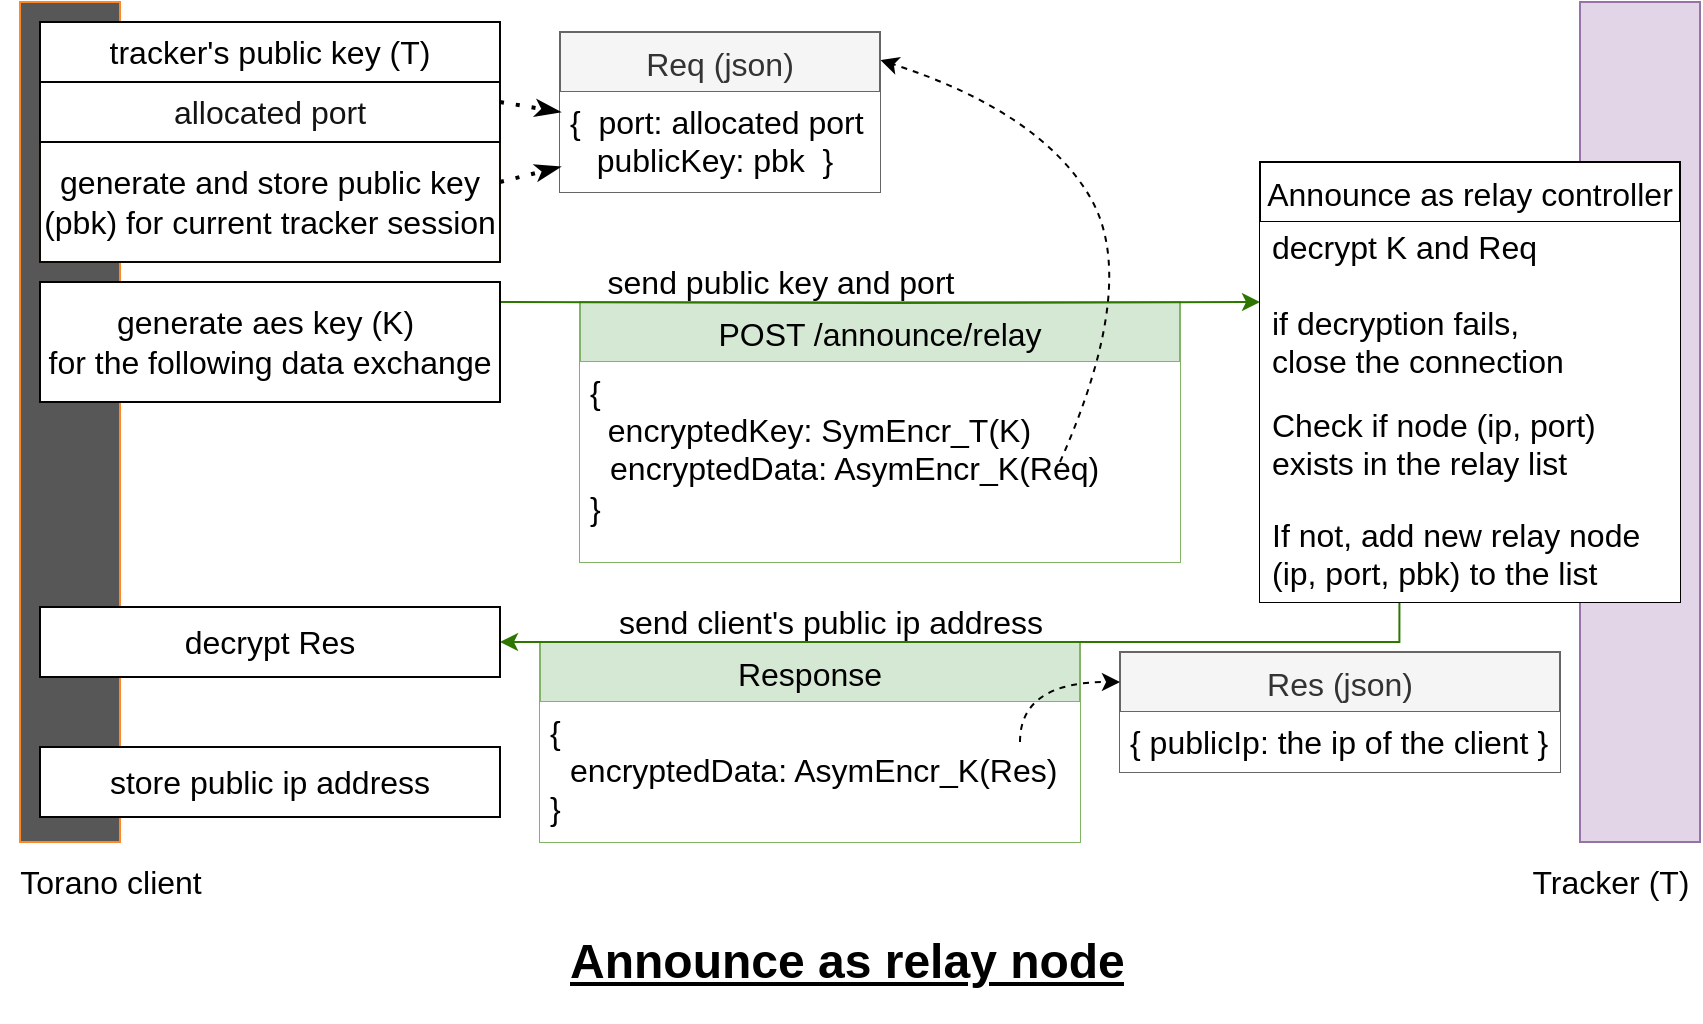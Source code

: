 <mxfile version="19.0.3" type="device"><diagram id="BzUFFizU8-wW_hmCJIyQ" name="Page-1"><mxGraphModel dx="1361" dy="903" grid="1" gridSize="10" guides="1" tooltips="1" connect="1" arrows="1" fold="1" page="1" pageScale="1" pageWidth="850" pageHeight="1100" math="0" shadow="0"><root><mxCell id="0"/><mxCell id="1" parent="0"/><mxCell id="PHUq9M7F-iocGRsVr-AD-105" value="Response" style="swimlane;fontStyle=0;childLayout=stackLayout;horizontal=1;startSize=30;horizontalStack=0;resizeParent=1;resizeParentMax=0;resizeLast=0;collapsible=1;marginBottom=0;rounded=0;fontSize=16;strokeColor=#82b366;fillColor=#d5e8d4;" parent="1" vertex="1"><mxGeometry x="270" y="330" width="270" height="100" as="geometry"/></mxCell><mxCell id="PHUq9M7F-iocGRsVr-AD-106" value="&lt;h1&gt;&lt;/h1&gt;&lt;span style=&quot;font-size: 16px;&quot;&gt;{&lt;/span&gt;&lt;span style=&quot;font-size: 16px;&quot;&gt;&lt;br&gt;&lt;/span&gt;&amp;nbsp; &amp;nbsp;&lt;span style=&quot;font-size: 16px;&quot;&gt;encryptedData: AsymEncr_K&lt;/span&gt;&lt;span style=&quot;font-size: 16px;&quot;&gt;(Res)&lt;/span&gt;&lt;br style=&quot;padding: 0px; margin: 0px; font-size: 16px;&quot;&gt;&lt;span style=&quot;font-size: 16px;&quot;&gt;}&lt;/span&gt;&lt;span style=&quot;background-color: initial;&quot;&gt;&lt;br&gt;&lt;/span&gt;" style="text;html=1;strokeColor=none;fillColor=default;spacing=5;spacingTop=-20;whiteSpace=wrap;overflow=hidden;rounded=0;" parent="PHUq9M7F-iocGRsVr-AD-105" vertex="1"><mxGeometry y="30" width="270" height="70" as="geometry"/></mxCell><mxCell id="PHUq9M7F-iocGRsVr-AD-80" value="POST /announce/relay" style="swimlane;fontStyle=0;childLayout=stackLayout;horizontal=1;startSize=30;horizontalStack=0;resizeParent=1;resizeParentMax=0;resizeLast=0;collapsible=1;marginBottom=0;rounded=0;fontSize=16;strokeColor=#82b366;fillColor=#d5e8d4;" parent="1" vertex="1"><mxGeometry x="290" y="160" width="300" height="130" as="geometry"/></mxCell><mxCell id="PHUq9M7F-iocGRsVr-AD-90" value="&lt;h1&gt;&lt;/h1&gt;&lt;span style=&quot;font-size: 16px;&quot;&gt;{&lt;/span&gt;&lt;br style=&quot;padding: 0px; margin: 0px; font-size: 16px;&quot;&gt;&lt;span style=&quot;font-size: 16px;&quot;&gt;&amp;nbsp; encryptedKey: SymEncr_&lt;/span&gt;&lt;span style=&quot;font-size: 16px;&quot;&gt;T&lt;/span&gt;&lt;span style=&quot;font-size: 16px;&quot;&gt;(K)&lt;br&gt;&lt;/span&gt;&amp;nbsp; &amp;nbsp;&lt;span style=&quot;font-size: 16px;&quot;&gt;encryptedData: AsymEncr_K&lt;/span&gt;&lt;span style=&quot;font-size: 16px;&quot;&gt;(Req)&lt;/span&gt;&lt;br style=&quot;padding: 0px; margin: 0px; font-size: 16px;&quot;&gt;&lt;span style=&quot;font-size: 16px;&quot;&gt;}&lt;/span&gt;&lt;span style=&quot;background-color: initial;&quot;&gt;&lt;br&gt;&lt;/span&gt;" style="text;html=1;strokeColor=none;fillColor=default;spacing=5;spacingTop=-20;whiteSpace=wrap;overflow=hidden;rounded=0;" parent="PHUq9M7F-iocGRsVr-AD-80" vertex="1"><mxGeometry y="30" width="300" height="100" as="geometry"/></mxCell><mxCell id="PHUq9M7F-iocGRsVr-AD-2" value="&lt;h1&gt;&lt;u&gt;Announce as relay node&lt;/u&gt;&lt;/h1&gt;&lt;span style=&quot;background-color: initial;&quot;&gt;&lt;br&gt;&lt;/span&gt;" style="text;html=1;strokeColor=none;fillColor=none;spacing=5;spacingTop=-20;whiteSpace=wrap;overflow=hidden;rounded=0;" parent="1" vertex="1"><mxGeometry x="280" y="470" width="290" height="50" as="geometry"/></mxCell><mxCell id="PHUq9M7F-iocGRsVr-AD-3" value="" style="rounded=0;whiteSpace=wrap;html=1;fillColor=#575757;gradientColor=none;strokeColor=#FF8826;" parent="1" vertex="1"><mxGeometry x="10" y="10" width="50" height="420" as="geometry"/></mxCell><mxCell id="PHUq9M7F-iocGRsVr-AD-5" value="" style="rounded=0;whiteSpace=wrap;html=1;fillColor=#e1d5e7;strokeColor=#9673a6;" parent="1" vertex="1"><mxGeometry x="790" y="10" width="60" height="420" as="geometry"/></mxCell><mxCell id="PHUq9M7F-iocGRsVr-AD-6" value="&lt;font style=&quot;font-size: 16px;&quot;&gt;Tracker (T)&lt;br&gt;&lt;/font&gt;" style="text;html=1;align=center;verticalAlign=middle;resizable=0;points=[];autosize=1;strokeColor=none;fillColor=none;" parent="1" vertex="1"><mxGeometry x="760" y="440" width="90" height="20" as="geometry"/></mxCell><mxCell id="PHUq9M7F-iocGRsVr-AD-9" value="&lt;font style=&quot;font-size: 16px;&quot;&gt;tracker's public key (T)&lt;br&gt;&lt;/font&gt;" style="rounded=0;whiteSpace=wrap;html=1;fillColor=default;strokeColor=#050301;" parent="1" vertex="1"><mxGeometry x="20" y="20" width="230" height="30" as="geometry"/></mxCell><mxCell id="PHUq9M7F-iocGRsVr-AD-13" style="edgeStyle=orthogonalEdgeStyle;rounded=0;orthogonalLoop=1;jettySize=auto;html=1;exitX=1;exitY=0.5;exitDx=0;exitDy=0;fontSize=16;fontColor=#000000;fillColor=#60a917;strokeColor=#2D7600;entryX=0;entryY=0.5;entryDx=0;entryDy=0;" parent="1" target="PHUq9M7F-iocGRsVr-AD-93" edge="1"><mxGeometry relative="1" as="geometry"><mxPoint x="250" y="160" as="sourcePoint"/><mxPoint x="580" y="160" as="targetPoint"/><Array as="points"/></mxGeometry></mxCell><mxCell id="PHUq9M7F-iocGRsVr-AD-14" style="edgeStyle=orthogonalEdgeStyle;rounded=0;orthogonalLoop=1;jettySize=auto;html=1;entryX=1;entryY=0.5;entryDx=0;entryDy=0;fontSize=16;fontColor=#F48224;fillColor=#60a917;strokeColor=#2D7600;exitX=0.332;exitY=0.98;exitDx=0;exitDy=0;exitPerimeter=0;" parent="1" source="PHUq9M7F-iocGRsVr-AD-20" target="PHUq9M7F-iocGRsVr-AD-26" edge="1"><mxGeometry relative="1" as="geometry"><mxPoint x="760" y="348" as="sourcePoint"/><mxPoint x="251.0" y="347.65" as="targetPoint"/><Array as="points"><mxPoint x="700" y="330"/></Array></mxGeometry></mxCell><mxCell id="PHUq9M7F-iocGRsVr-AD-15" value="&lt;font style=&quot;font-size: 16px;&quot;&gt;send public key and port&lt;br&gt;&lt;/font&gt;" style="text;html=1;align=center;verticalAlign=middle;resizable=0;points=[];autosize=1;strokeColor=none;fillColor=none;" parent="1" vertex="1"><mxGeometry x="295" y="140" width="190" height="20" as="geometry"/></mxCell><mxCell id="PHUq9M7F-iocGRsVr-AD-16" value="&lt;font style=&quot;font-size: 16px;&quot;&gt;send client's public ip address&lt;br&gt;&lt;/font&gt;" style="text;html=1;align=center;verticalAlign=middle;resizable=0;points=[];autosize=1;strokeColor=none;fillColor=none;" parent="1" vertex="1"><mxGeometry x="300.0" y="310" width="230" height="20" as="geometry"/></mxCell><mxCell id="PHUq9M7F-iocGRsVr-AD-17" value="&lt;font style=&quot;font-size: 16px;&quot;&gt;generate and store public key (pbk) for current tracker session&lt;/font&gt;" style="rounded=0;whiteSpace=wrap;html=1;fillColor=default;strokeColor=#0D0702;" parent="1" vertex="1"><mxGeometry x="20" y="80" width="230" height="60" as="geometry"/></mxCell><mxCell id="PHUq9M7F-iocGRsVr-AD-18" value="Announce as relay controller" style="swimlane;fontStyle=0;childLayout=stackLayout;horizontal=1;startSize=30;horizontalStack=0;resizeParent=1;resizeParentMax=0;resizeLast=0;collapsible=1;marginBottom=0;rounded=0;fontSize=16;fontColor=default;strokeColor=#000000;fillColor=default;" parent="1" vertex="1"><mxGeometry x="630" y="90" width="210" height="220" as="geometry"/></mxCell><mxCell id="PHUq9M7F-iocGRsVr-AD-93" value="decrypt K and Req&#10;&#10;if decryption fails, &#10;close the connection" style="text;strokeColor=none;fillColor=default;align=left;verticalAlign=middle;spacingLeft=4;spacingRight=4;overflow=hidden;points=[[0,0.5],[1,0.5]];portConstraint=eastwest;rotatable=0;rounded=0;fontSize=16;fontColor=#000000;dashed=1;dashPattern=1 1;" parent="PHUq9M7F-iocGRsVr-AD-18" vertex="1"><mxGeometry y="30" width="210" height="80" as="geometry"/></mxCell><mxCell id="PHUq9M7F-iocGRsVr-AD-19" value="Check if node (ip, port) &#10;exists in the relay list" style="text;strokeColor=none;fillColor=default;align=left;verticalAlign=middle;spacingLeft=4;spacingRight=4;overflow=hidden;points=[[0,0.5],[1,0.5]];portConstraint=eastwest;rotatable=0;rounded=0;fontSize=16;fontColor=#000000;" parent="PHUq9M7F-iocGRsVr-AD-18" vertex="1"><mxGeometry y="110" width="210" height="60" as="geometry"/></mxCell><mxCell id="PHUq9M7F-iocGRsVr-AD-20" value="If not, add new relay node&#10;(ip, port, pbk) to the list" style="text;strokeColor=none;fillColor=default;align=left;verticalAlign=middle;spacingLeft=4;spacingRight=4;overflow=hidden;points=[[0,0.5],[1,0.5]];portConstraint=eastwest;rotatable=0;rounded=0;fontSize=16;fontColor=#000000;" parent="PHUq9M7F-iocGRsVr-AD-18" vertex="1"><mxGeometry y="170" width="210" height="50" as="geometry"/></mxCell><mxCell id="PHUq9M7F-iocGRsVr-AD-24" value="&lt;font style=&quot;font-size: 16px;&quot;&gt;&lt;font color=&quot;#141414&quot;&gt;allocated port&lt;/font&gt;&lt;br&gt;&lt;/font&gt;" style="rounded=0;whiteSpace=wrap;html=1;fillColor=default;strokeColor=#050301;" parent="1" vertex="1"><mxGeometry x="20" y="50" width="230" height="30" as="geometry"/></mxCell><mxCell id="PHUq9M7F-iocGRsVr-AD-26" value="&lt;font style=&quot;font-size: 16px;&quot;&gt;decrypt Res&lt;/font&gt;" style="rounded=0;whiteSpace=wrap;html=1;fillColor=default;strokeColor=#050301;" parent="1" vertex="1"><mxGeometry x="20" y="312.5" width="230" height="35" as="geometry"/></mxCell><mxCell id="PHUq9M7F-iocGRsVr-AD-87" value="&lt;font style=&quot;font-size: 16px;&quot;&gt;generate aes key (K)&amp;nbsp;&lt;br&gt;for the following data exchange&lt;/font&gt;" style="rounded=0;whiteSpace=wrap;html=1;fillColor=default;strokeColor=#050301;" parent="1" vertex="1"><mxGeometry x="20" y="150" width="230" height="60" as="geometry"/></mxCell><mxCell id="PHUq9M7F-iocGRsVr-AD-89" value="&lt;font style=&quot;font-size: 16px;&quot;&gt;Torano client&lt;br&gt;&lt;/font&gt;" style="text;html=1;align=center;verticalAlign=middle;resizable=0;points=[];autosize=1;strokeColor=none;fillColor=none;" parent="1" vertex="1"><mxGeometry y="440" width="110" height="20" as="geometry"/></mxCell><mxCell id="PHUq9M7F-iocGRsVr-AD-91" value="Req (json)" style="swimlane;fontStyle=0;childLayout=stackLayout;horizontal=1;startSize=30;horizontalStack=0;resizeParent=1;resizeParentMax=0;resizeLast=0;collapsible=1;marginBottom=0;rounded=0;fontSize=16;strokeColor=#666666;fillColor=#f5f5f5;fontColor=#333333;" parent="1" vertex="1"><mxGeometry x="280" y="25" width="160" height="80" as="geometry"/></mxCell><mxCell id="PHUq9M7F-iocGRsVr-AD-92" value="&lt;h1&gt;&lt;/h1&gt;&lt;span style=&quot;font-size: 16px;&quot;&gt;{&amp;nbsp; port: allocated port &lt;br&gt;&amp;nbsp; &amp;nbsp;publicKey: pbk&amp;nbsp; }&lt;/span&gt;&lt;span style=&quot;background-color: initial;&quot;&gt;&lt;br&gt;&lt;/span&gt;" style="text;html=1;strokeColor=none;fillColor=default;spacing=5;spacingTop=-20;whiteSpace=wrap;overflow=hidden;rounded=0;" parent="PHUq9M7F-iocGRsVr-AD-91" vertex="1"><mxGeometry y="30" width="160" height="50" as="geometry"/></mxCell><mxCell id="PHUq9M7F-iocGRsVr-AD-95" value="" style="endArrow=classicThin;dashed=1;html=1;dashPattern=1 3;strokeWidth=2;rounded=0;fontSize=8;fontColor=#141414;endFill=1;entryX=0;entryY=0.5;entryDx=0;entryDy=0;" parent="1" target="PHUq9M7F-iocGRsVr-AD-91" edge="1"><mxGeometry width="50" height="50" relative="1" as="geometry"><mxPoint x="250" y="60" as="sourcePoint"/><mxPoint x="300" y="10" as="targetPoint"/></mxGeometry></mxCell><mxCell id="PHUq9M7F-iocGRsVr-AD-96" value="" style="endArrow=classicThin;dashed=1;html=1;dashPattern=1 3;strokeWidth=2;rounded=0;fontSize=8;fontColor=#141414;endFill=1;entryX=0;entryY=0.75;entryDx=0;entryDy=0;" parent="1" target="PHUq9M7F-iocGRsVr-AD-92" edge="1"><mxGeometry width="50" height="50" relative="1" as="geometry"><mxPoint x="250" y="100" as="sourcePoint"/><mxPoint x="320" y="90" as="targetPoint"/></mxGeometry></mxCell><mxCell id="PHUq9M7F-iocGRsVr-AD-98" value="Res (json)" style="swimlane;fontStyle=0;childLayout=stackLayout;horizontal=1;startSize=30;horizontalStack=0;resizeParent=1;resizeParentMax=0;resizeLast=0;collapsible=1;marginBottom=0;rounded=0;fontSize=16;strokeColor=#666666;fillColor=#f5f5f5;fontColor=#333333;" parent="1" vertex="1"><mxGeometry x="560" y="335" width="220" height="60" as="geometry"/></mxCell><mxCell id="PHUq9M7F-iocGRsVr-AD-99" value="&lt;h1&gt;&lt;/h1&gt;&lt;span style=&quot;background-color: initial;&quot;&gt;&lt;span style=&quot;font-size: 16px;&quot;&gt;{ publicIp: the ip of the client }&lt;/span&gt;&lt;br&gt;&lt;/span&gt;" style="text;html=1;strokeColor=none;fillColor=default;spacing=5;spacingTop=-20;whiteSpace=wrap;overflow=hidden;rounded=0;" parent="PHUq9M7F-iocGRsVr-AD-98" vertex="1"><mxGeometry y="30" width="220" height="30" as="geometry"/></mxCell><mxCell id="PHUq9M7F-iocGRsVr-AD-102" value="" style="curved=1;endArrow=classic;html=1;rounded=0;fontSize=8;fontColor=#141414;dashed=1;entryX=0;entryY=0.25;entryDx=0;entryDy=0;" parent="PHUq9M7F-iocGRsVr-AD-98" target="PHUq9M7F-iocGRsVr-AD-98" edge="1"><mxGeometry width="50" height="50" relative="1" as="geometry"><mxPoint x="-50" y="45" as="sourcePoint"/><mxPoint x="130" y="35" as="targetPoint"/><Array as="points"><mxPoint x="-50" y="15"/></Array></mxGeometry></mxCell><mxCell id="PHUq9M7F-iocGRsVr-AD-101" value="" style="curved=1;endArrow=classic;html=1;rounded=0;fontSize=8;fontColor=#141414;dashed=1;entryX=1.002;entryY=0.176;entryDx=0;entryDy=0;entryPerimeter=0;" parent="1" target="PHUq9M7F-iocGRsVr-AD-91" edge="1"><mxGeometry width="50" height="50" relative="1" as="geometry"><mxPoint x="530" y="240" as="sourcePoint"/><mxPoint x="460" y="105" as="targetPoint"/><Array as="points"><mxPoint x="570" y="150"/><mxPoint x="520" y="65"/></Array></mxGeometry></mxCell><mxCell id="PHUq9M7F-iocGRsVr-AD-107" value="&lt;font style=&quot;font-size: 16px;&quot;&gt;store public ip address&lt;/font&gt;" style="rounded=0;whiteSpace=wrap;html=1;fillColor=default;strokeColor=#050301;" parent="1" vertex="1"><mxGeometry x="20" y="382.5" width="230" height="35" as="geometry"/></mxCell></root></mxGraphModel></diagram></mxfile>